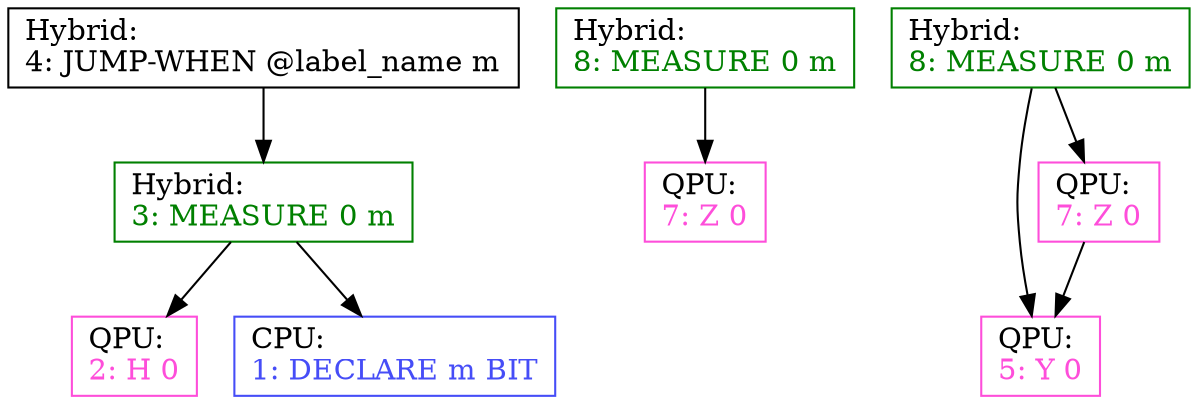 # SPDX-FileCopyrightText: 2025 Lian Remme <lian.remme@dlr.de>
# SPDX-License-Identifier: MIT
digraph "ControlFlowGraph" {
"Line42" ["shape"="rectangle","color"="black","label"=<Hybrid:<br align="left"/><font color="#000000">4: JUMP-WHEN @label_name m</font><br align="left"/>>]
"Line36" ["shape"="rectangle","color"="#008000","label"=<Hybrid:<br align="left"/><font color="#008000">3: MEASURE 0 m</font><br align="left"/>>]
"Line83" ["shape"="rectangle","color"="#008000","label"=<Hybrid:<br align="left"/><font color="#008000">8: MEASURE 0 m	</font><br align="left"/>>]
"Line71" ["shape"="rectangle","color"="#fe4eda","label"=<QPU:<br align="left"/><font color="#fe4eda">7: Z 0</font><br align="left"/>>]
"Line85" ["shape"="rectangle","color"="#008000","label"=<Hybrid:<br align="left"/><font color="#008000">8: MEASURE 0 m	</font><br align="left"/>>]
"Line58" ["shape"="rectangle","color"="#fe4eda","label"=<QPU:<br align="left"/><font color="#fe4eda">5: Y 0</font><br align="left"/>>]
"Line710" ["shape"="rectangle","color"="#fe4eda","label"=<QPU:<br align="left"/><font color="#fe4eda">7: Z 0</font><br align="left"/>>]
"Line20" ["shape"="rectangle","color"="#fe4eda","label"=<QPU:<br align="left"/><font color="#fe4eda">2: H 0</font><br align="left"/>>]
"Line19" ["shape"="rectangle","color"="#464df7","label"=<CPU:<br align="left"/><font color="#464df7">1: DECLARE m BIT</font><br align="left"/>>]
"Line42" -> "Line36"
"Line36" -> "Line19"
"Line36" -> "Line20"
"Line83" -> "Line71"
"Line85" -> "Line710"
"Line85" -> "Line58"
"Line710" -> "Line58"
}